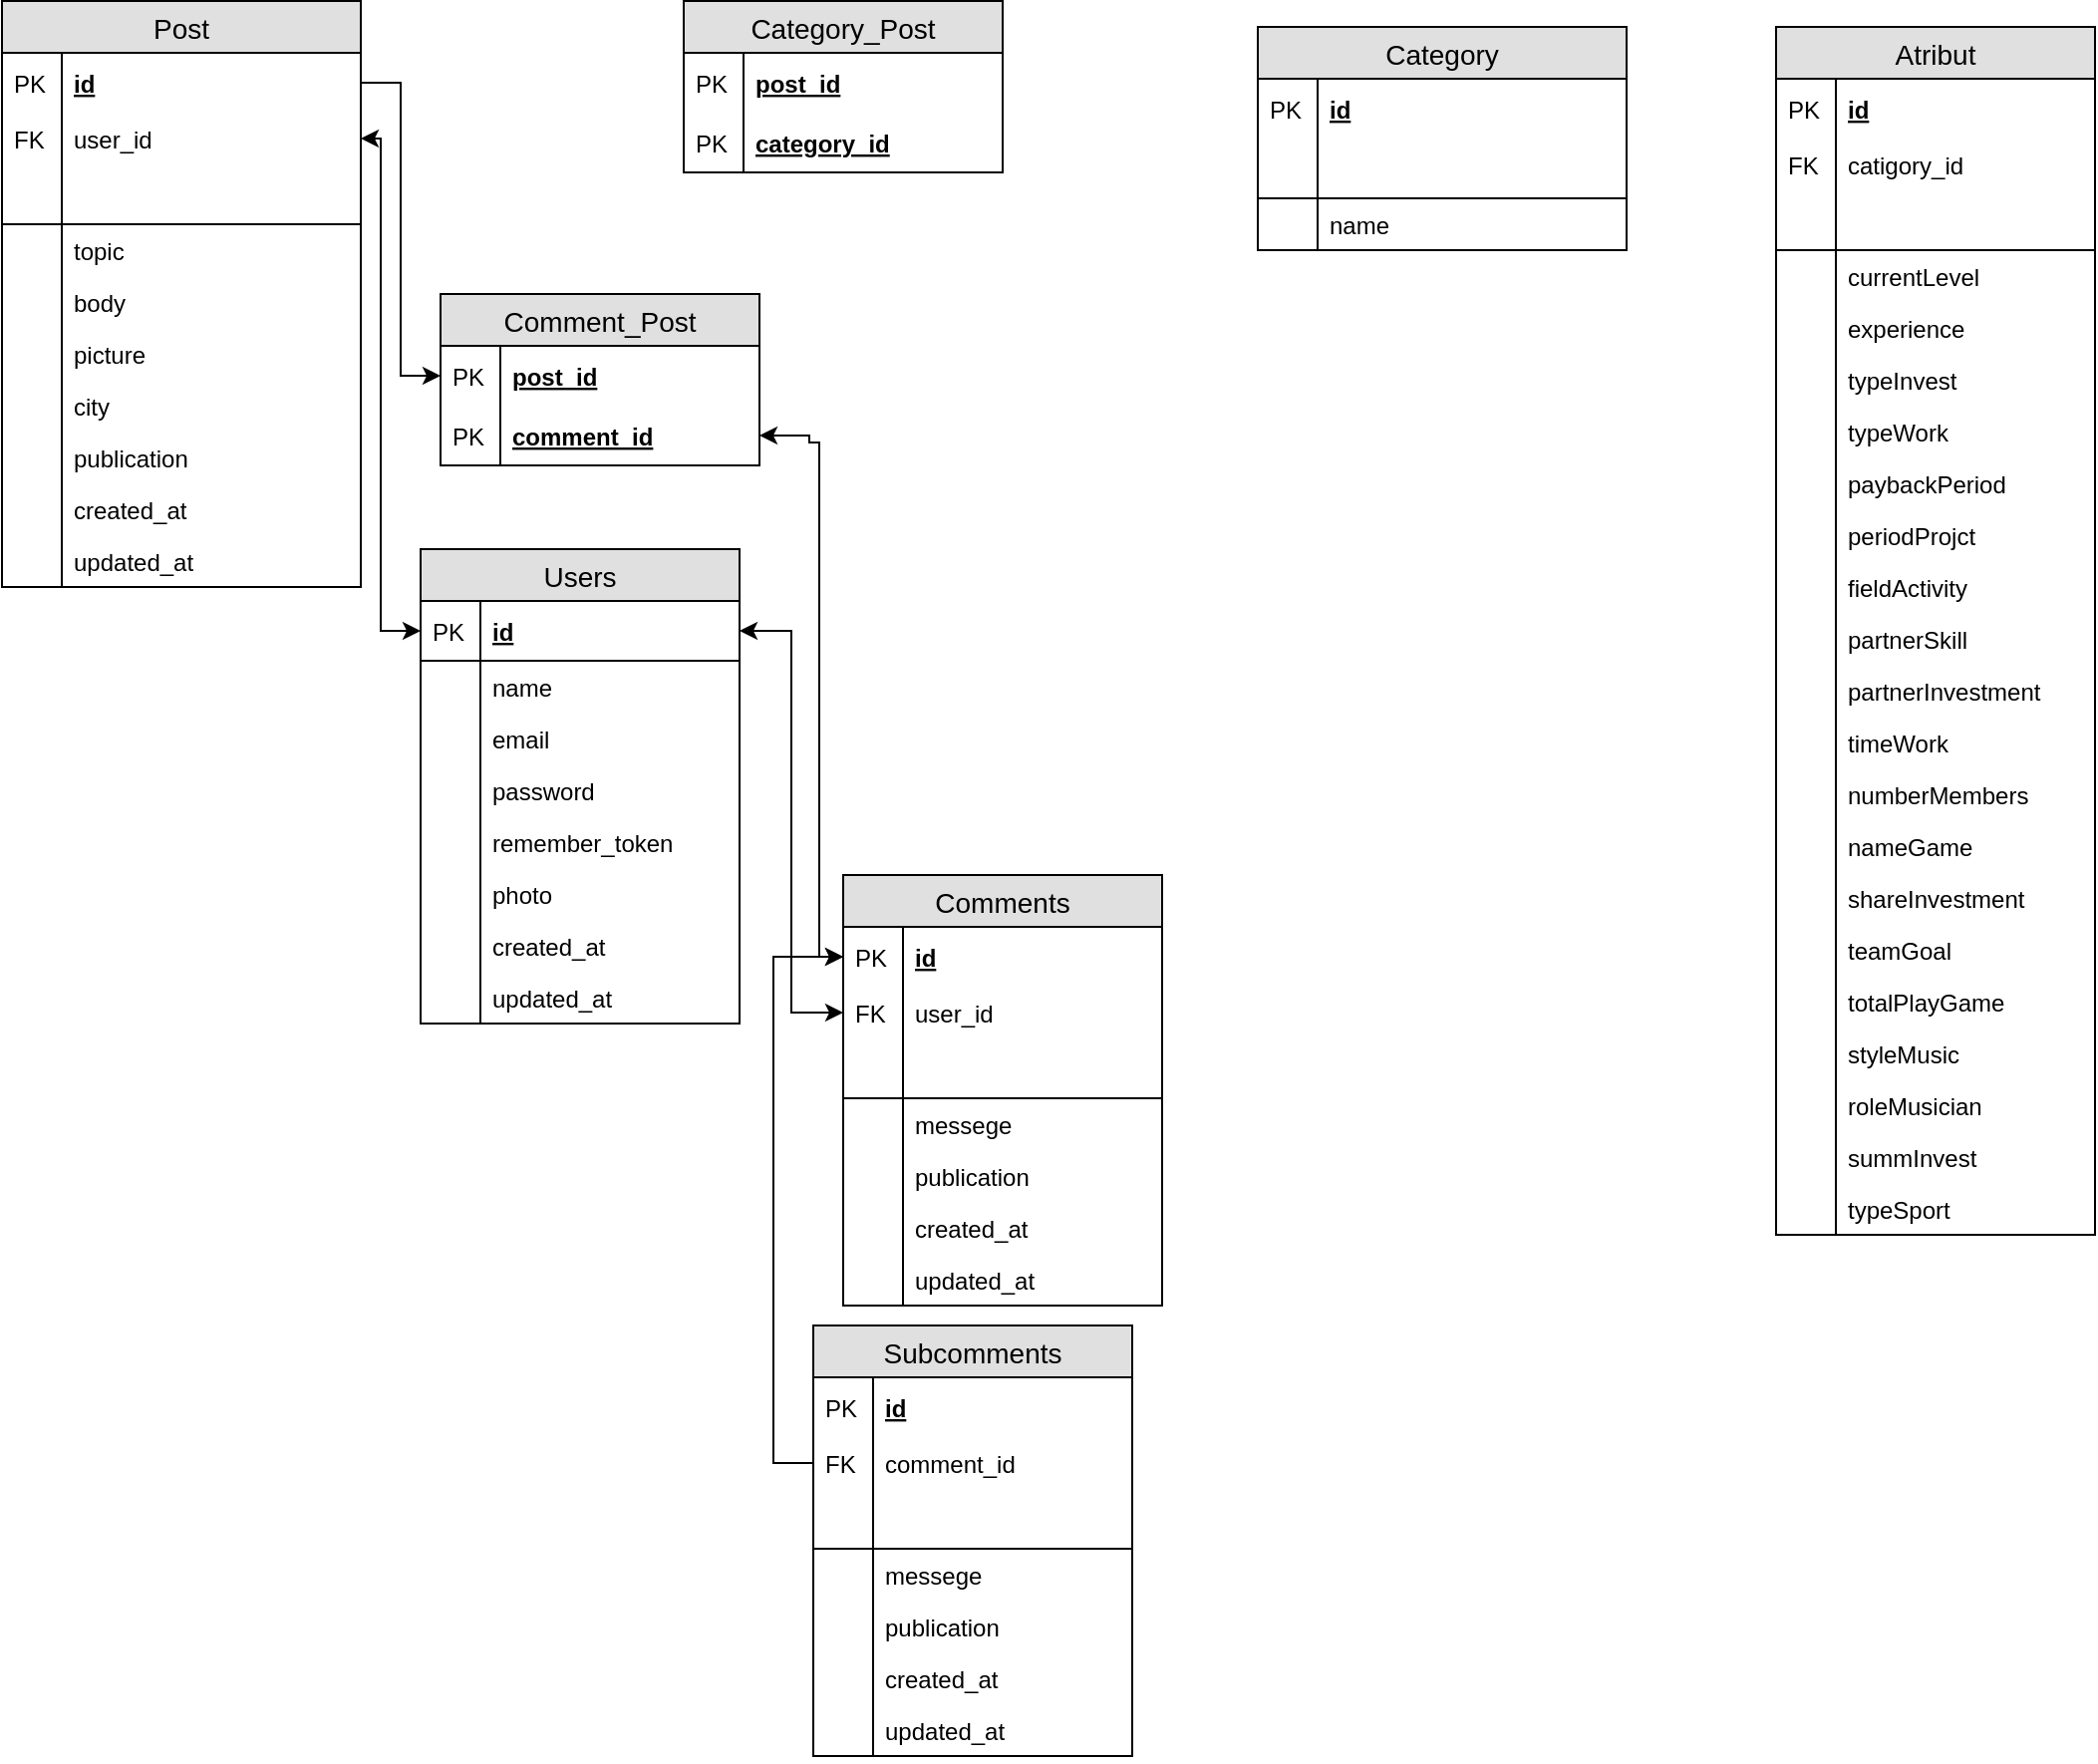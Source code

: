 <mxfile pages="1" version="11.2.8" type="device"><diagram id="Mjf-QHHSBzy2yQbY7D6N" name="Page-1"><mxGraphModel dx="768" dy="501" grid="1" gridSize="10" guides="1" tooltips="1" connect="1" arrows="1" fold="1" page="1" pageScale="1" pageWidth="827" pageHeight="1169" math="0" shadow="0"><root><mxCell id="0"/><mxCell id="1" parent="0"/><mxCell id="MEmoQbIu5Q7Cqf45wGcA-23" value="Users" style="swimlane;fontStyle=0;childLayout=stackLayout;horizontal=1;startSize=26;fillColor=#e0e0e0;horizontalStack=0;resizeParent=1;resizeParentMax=0;resizeLast=0;collapsible=1;marginBottom=0;swimlaneFillColor=#ffffff;align=center;fontSize=14;strokeColor=#000000;" parent="1" vertex="1"><mxGeometry x="270" y="306.5" width="160" height="238" as="geometry"><mxRectangle x="40" y="41" width="70" height="26" as="alternateBounds"/></mxGeometry></mxCell><mxCell id="MEmoQbIu5Q7Cqf45wGcA-24" value="id" style="shape=partialRectangle;top=0;left=0;right=0;bottom=1;align=left;verticalAlign=middle;fillColor=none;spacingLeft=34;spacingRight=4;overflow=hidden;rotatable=0;points=[[0,0.5],[1,0.5]];portConstraint=eastwest;dropTarget=0;fontStyle=5;fontSize=12;" parent="MEmoQbIu5Q7Cqf45wGcA-23" vertex="1"><mxGeometry y="26" width="160" height="30" as="geometry"/></mxCell><mxCell id="MEmoQbIu5Q7Cqf45wGcA-25" value="PK" style="shape=partialRectangle;top=0;left=0;bottom=0;fillColor=none;align=left;verticalAlign=middle;spacingLeft=4;spacingRight=4;overflow=hidden;rotatable=0;points=[];portConstraint=eastwest;part=1;fontSize=12;" parent="MEmoQbIu5Q7Cqf45wGcA-24" vertex="1" connectable="0"><mxGeometry width="30" height="30" as="geometry"/></mxCell><mxCell id="MEmoQbIu5Q7Cqf45wGcA-26" value="name" style="shape=partialRectangle;top=0;left=0;right=0;bottom=0;align=left;verticalAlign=top;fillColor=none;spacingLeft=34;spacingRight=4;overflow=hidden;rotatable=0;points=[[0,0.5],[1,0.5]];portConstraint=eastwest;dropTarget=0;fontSize=12;" parent="MEmoQbIu5Q7Cqf45wGcA-23" vertex="1"><mxGeometry y="56" width="160" height="26" as="geometry"/></mxCell><mxCell id="MEmoQbIu5Q7Cqf45wGcA-27" value="" style="shape=partialRectangle;top=0;left=0;bottom=0;fillColor=none;align=left;verticalAlign=top;spacingLeft=4;spacingRight=4;overflow=hidden;rotatable=0;points=[];portConstraint=eastwest;part=1;fontSize=12;" parent="MEmoQbIu5Q7Cqf45wGcA-26" vertex="1" connectable="0"><mxGeometry width="30" height="26" as="geometry"/></mxCell><mxCell id="MEmoQbIu5Q7Cqf45wGcA-28" value="email" style="shape=partialRectangle;top=0;left=0;right=0;bottom=0;align=left;verticalAlign=top;fillColor=none;spacingLeft=34;spacingRight=4;overflow=hidden;rotatable=0;points=[[0,0.5],[1,0.5]];portConstraint=eastwest;dropTarget=0;fontSize=12;" parent="MEmoQbIu5Q7Cqf45wGcA-23" vertex="1"><mxGeometry y="82" width="160" height="26" as="geometry"/></mxCell><mxCell id="MEmoQbIu5Q7Cqf45wGcA-29" value="" style="shape=partialRectangle;top=0;left=0;bottom=0;fillColor=none;align=left;verticalAlign=top;spacingLeft=4;spacingRight=4;overflow=hidden;rotatable=0;points=[];portConstraint=eastwest;part=1;fontSize=12;" parent="MEmoQbIu5Q7Cqf45wGcA-28" vertex="1" connectable="0"><mxGeometry width="30" height="26" as="geometry"/></mxCell><mxCell id="MEmoQbIu5Q7Cqf45wGcA-30" value="password" style="shape=partialRectangle;top=0;left=0;right=0;bottom=0;align=left;verticalAlign=top;fillColor=none;spacingLeft=34;spacingRight=4;overflow=hidden;rotatable=0;points=[[0,0.5],[1,0.5]];portConstraint=eastwest;dropTarget=0;fontSize=12;" parent="MEmoQbIu5Q7Cqf45wGcA-23" vertex="1"><mxGeometry y="108" width="160" height="26" as="geometry"/></mxCell><mxCell id="MEmoQbIu5Q7Cqf45wGcA-31" value="" style="shape=partialRectangle;top=0;left=0;bottom=0;fillColor=none;align=left;verticalAlign=top;spacingLeft=4;spacingRight=4;overflow=hidden;rotatable=0;points=[];portConstraint=eastwest;part=1;fontSize=12;" parent="MEmoQbIu5Q7Cqf45wGcA-30" vertex="1" connectable="0"><mxGeometry width="30" height="26" as="geometry"/></mxCell><mxCell id="MEmoQbIu5Q7Cqf45wGcA-34" value="remember_token" style="shape=partialRectangle;top=0;left=0;right=0;bottom=0;align=left;verticalAlign=top;fillColor=none;spacingLeft=34;spacingRight=4;overflow=hidden;rotatable=0;points=[[0,0.5],[1,0.5]];portConstraint=eastwest;dropTarget=0;fontSize=12;" parent="MEmoQbIu5Q7Cqf45wGcA-23" vertex="1"><mxGeometry y="134" width="160" height="26" as="geometry"/></mxCell><mxCell id="MEmoQbIu5Q7Cqf45wGcA-35" value="" style="shape=partialRectangle;top=0;left=0;bottom=0;fillColor=none;align=left;verticalAlign=top;spacingLeft=4;spacingRight=4;overflow=hidden;rotatable=0;points=[];portConstraint=eastwest;part=1;fontSize=12;" parent="MEmoQbIu5Q7Cqf45wGcA-34" vertex="1" connectable="0"><mxGeometry width="30" height="26" as="geometry"/></mxCell><mxCell id="wJTecskfQE2fZRdjggYK-58" value="photo" style="shape=partialRectangle;top=0;left=0;right=0;bottom=0;align=left;verticalAlign=top;fillColor=none;spacingLeft=34;spacingRight=4;overflow=hidden;rotatable=0;points=[[0,0.5],[1,0.5]];portConstraint=eastwest;dropTarget=0;fontSize=12;" parent="MEmoQbIu5Q7Cqf45wGcA-23" vertex="1"><mxGeometry y="160" width="160" height="26" as="geometry"/></mxCell><mxCell id="wJTecskfQE2fZRdjggYK-59" value="" style="shape=partialRectangle;top=0;left=0;bottom=0;fillColor=none;align=left;verticalAlign=top;spacingLeft=4;spacingRight=4;overflow=hidden;rotatable=0;points=[];portConstraint=eastwest;part=1;fontSize=12;" parent="wJTecskfQE2fZRdjggYK-58" vertex="1" connectable="0"><mxGeometry width="30" height="26" as="geometry"/></mxCell><mxCell id="MEmoQbIu5Q7Cqf45wGcA-36" value="created_at" style="shape=partialRectangle;top=0;left=0;right=0;bottom=0;align=left;verticalAlign=top;fillColor=none;spacingLeft=34;spacingRight=4;overflow=hidden;rotatable=0;points=[[0,0.5],[1,0.5]];portConstraint=eastwest;dropTarget=0;fontSize=12;" parent="MEmoQbIu5Q7Cqf45wGcA-23" vertex="1"><mxGeometry y="186" width="160" height="26" as="geometry"/></mxCell><mxCell id="MEmoQbIu5Q7Cqf45wGcA-37" value="" style="shape=partialRectangle;top=0;left=0;bottom=0;fillColor=none;align=left;verticalAlign=top;spacingLeft=4;spacingRight=4;overflow=hidden;rotatable=0;points=[];portConstraint=eastwest;part=1;fontSize=12;" parent="MEmoQbIu5Q7Cqf45wGcA-36" vertex="1" connectable="0"><mxGeometry width="30" height="26" as="geometry"/></mxCell><mxCell id="MEmoQbIu5Q7Cqf45wGcA-38" value="updated_at" style="shape=partialRectangle;top=0;left=0;right=0;bottom=0;align=left;verticalAlign=top;fillColor=none;spacingLeft=34;spacingRight=4;overflow=hidden;rotatable=0;points=[[0,0.5],[1,0.5]];portConstraint=eastwest;dropTarget=0;fontSize=12;" parent="MEmoQbIu5Q7Cqf45wGcA-23" vertex="1"><mxGeometry y="212" width="160" height="26" as="geometry"/></mxCell><mxCell id="MEmoQbIu5Q7Cqf45wGcA-39" value="" style="shape=partialRectangle;top=0;left=0;bottom=0;fillColor=none;align=left;verticalAlign=top;spacingLeft=4;spacingRight=4;overflow=hidden;rotatable=0;points=[];portConstraint=eastwest;part=1;fontSize=12;" parent="MEmoQbIu5Q7Cqf45wGcA-38" vertex="1" connectable="0"><mxGeometry width="30" height="26" as="geometry"/></mxCell><mxCell id="wJTecskfQE2fZRdjggYK-1" value="Post" style="swimlane;fontStyle=0;childLayout=stackLayout;horizontal=1;startSize=26;fillColor=#e0e0e0;horizontalStack=0;resizeParent=1;resizeParentMax=0;resizeLast=0;collapsible=1;marginBottom=0;swimlaneFillColor=#ffffff;align=center;fontSize=14;" parent="1" vertex="1"><mxGeometry x="60" y="31.5" width="180" height="294" as="geometry"><mxRectangle x="510" y="221" width="80" height="26" as="alternateBounds"/></mxGeometry></mxCell><mxCell id="wJTecskfQE2fZRdjggYK-2" value="id" style="shape=partialRectangle;top=0;left=0;right=0;bottom=1;align=left;verticalAlign=middle;fillColor=none;spacingLeft=34;spacingRight=4;overflow=hidden;rotatable=0;points=[[0,0.5],[1,0.5]];portConstraint=eastwest;dropTarget=0;fontStyle=5;fontSize=12;strokeColor=none;" parent="wJTecskfQE2fZRdjggYK-1" vertex="1"><mxGeometry y="26" width="180" height="30" as="geometry"/></mxCell><mxCell id="wJTecskfQE2fZRdjggYK-3" value="PK" style="shape=partialRectangle;top=0;left=0;bottom=0;fillColor=none;align=left;verticalAlign=middle;spacingLeft=4;spacingRight=4;overflow=hidden;rotatable=0;points=[];portConstraint=eastwest;part=1;fontSize=12;" parent="wJTecskfQE2fZRdjggYK-2" vertex="1" connectable="0"><mxGeometry width="30" height="30" as="geometry"/></mxCell><mxCell id="wJTecskfQE2fZRdjggYK-18" value="user_id" style="shape=partialRectangle;top=0;left=0;right=0;bottom=0;align=left;verticalAlign=top;fillColor=none;spacingLeft=34;spacingRight=4;overflow=hidden;rotatable=0;points=[[0,0.5],[1,0.5]];portConstraint=eastwest;dropTarget=0;fontSize=12;" parent="wJTecskfQE2fZRdjggYK-1" vertex="1"><mxGeometry y="56" width="180" height="26" as="geometry"/></mxCell><mxCell id="wJTecskfQE2fZRdjggYK-19" value="FK" style="shape=partialRectangle;top=0;left=0;bottom=0;fillColor=none;align=left;verticalAlign=top;spacingLeft=4;spacingRight=4;overflow=hidden;rotatable=0;points=[];portConstraint=eastwest;part=1;fontSize=12;" parent="wJTecskfQE2fZRdjggYK-18" vertex="1" connectable="0"><mxGeometry width="30" height="26" as="geometry"/></mxCell><mxCell id="LMn0GgQT3N-kJlGUwmG6-3" value="" style="shape=partialRectangle;top=0;left=0;right=0;bottom=1;align=left;verticalAlign=middle;fillColor=none;spacingLeft=34;spacingRight=4;overflow=hidden;rotatable=0;points=[[0,0.5],[1,0.5]];portConstraint=eastwest;dropTarget=0;fontStyle=5;fontSize=12;strokeColor=#000000;" parent="wJTecskfQE2fZRdjggYK-1" vertex="1"><mxGeometry y="82" width="180" height="30" as="geometry"/></mxCell><mxCell id="LMn0GgQT3N-kJlGUwmG6-4" value="" style="shape=partialRectangle;top=0;left=0;bottom=0;fillColor=none;align=left;verticalAlign=middle;spacingLeft=4;spacingRight=4;overflow=hidden;rotatable=0;points=[];portConstraint=eastwest;part=1;fontSize=12;" parent="LMn0GgQT3N-kJlGUwmG6-3" vertex="1" connectable="0"><mxGeometry width="30" height="30" as="geometry"/></mxCell><mxCell id="wJTecskfQE2fZRdjggYK-14" value="topic" style="shape=partialRectangle;top=0;left=0;right=0;bottom=0;align=left;verticalAlign=top;fillColor=none;spacingLeft=34;spacingRight=4;overflow=hidden;rotatable=0;points=[[0,0.5],[1,0.5]];portConstraint=eastwest;dropTarget=0;fontSize=12;" parent="wJTecskfQE2fZRdjggYK-1" vertex="1"><mxGeometry y="112" width="180" height="26" as="geometry"/></mxCell><mxCell id="wJTecskfQE2fZRdjggYK-15" value="" style="shape=partialRectangle;top=0;left=0;bottom=0;fillColor=none;align=left;verticalAlign=top;spacingLeft=4;spacingRight=4;overflow=hidden;rotatable=0;points=[];portConstraint=eastwest;part=1;fontSize=12;" parent="wJTecskfQE2fZRdjggYK-14" vertex="1" connectable="0"><mxGeometry width="30" height="26" as="geometry"/></mxCell><mxCell id="wJTecskfQE2fZRdjggYK-16" value="body" style="shape=partialRectangle;top=0;left=0;right=0;bottom=0;align=left;verticalAlign=top;fillColor=none;spacingLeft=34;spacingRight=4;overflow=hidden;rotatable=0;points=[[0,0.5],[1,0.5]];portConstraint=eastwest;dropTarget=0;fontSize=12;" parent="wJTecskfQE2fZRdjggYK-1" vertex="1"><mxGeometry y="138" width="180" height="26" as="geometry"/></mxCell><mxCell id="wJTecskfQE2fZRdjggYK-17" value="" style="shape=partialRectangle;top=0;left=0;bottom=0;fillColor=none;align=left;verticalAlign=top;spacingLeft=4;spacingRight=4;overflow=hidden;rotatable=0;points=[];portConstraint=eastwest;part=1;fontSize=12;" parent="wJTecskfQE2fZRdjggYK-16" vertex="1" connectable="0"><mxGeometry width="30" height="26" as="geometry"/></mxCell><mxCell id="FSl1Wvq5VO-YlQkLxpSd-90" value="picture" style="shape=partialRectangle;top=0;left=0;right=0;bottom=0;align=left;verticalAlign=top;fillColor=none;spacingLeft=34;spacingRight=4;overflow=hidden;rotatable=0;points=[[0,0.5],[1,0.5]];portConstraint=eastwest;dropTarget=0;fontSize=12;" parent="wJTecskfQE2fZRdjggYK-1" vertex="1"><mxGeometry y="164" width="180" height="26" as="geometry"/></mxCell><mxCell id="FSl1Wvq5VO-YlQkLxpSd-91" value="" style="shape=partialRectangle;top=0;left=0;bottom=0;fillColor=none;align=left;verticalAlign=top;spacingLeft=4;spacingRight=4;overflow=hidden;rotatable=0;points=[];portConstraint=eastwest;part=1;fontSize=12;" parent="FSl1Wvq5VO-YlQkLxpSd-90" vertex="1" connectable="0"><mxGeometry width="30" height="26" as="geometry"/></mxCell><mxCell id="wJTecskfQE2fZRdjggYK-62" value="city" style="shape=partialRectangle;top=0;left=0;right=0;bottom=0;align=left;verticalAlign=top;fillColor=none;spacingLeft=34;spacingRight=4;overflow=hidden;rotatable=0;points=[[0,0.5],[1,0.5]];portConstraint=eastwest;dropTarget=0;fontSize=12;" parent="wJTecskfQE2fZRdjggYK-1" vertex="1"><mxGeometry y="190" width="180" height="26" as="geometry"/></mxCell><mxCell id="wJTecskfQE2fZRdjggYK-63" value="" style="shape=partialRectangle;top=0;left=0;bottom=0;fillColor=none;align=left;verticalAlign=top;spacingLeft=4;spacingRight=4;overflow=hidden;rotatable=0;points=[];portConstraint=eastwest;part=1;fontSize=12;" parent="wJTecskfQE2fZRdjggYK-62" vertex="1" connectable="0"><mxGeometry width="30" height="26" as="geometry"/></mxCell><mxCell id="wJTecskfQE2fZRdjggYK-20" value="publication" style="shape=partialRectangle;top=0;left=0;right=0;bottom=0;align=left;verticalAlign=top;fillColor=none;spacingLeft=34;spacingRight=4;overflow=hidden;rotatable=0;points=[[0,0.5],[1,0.5]];portConstraint=eastwest;dropTarget=0;fontSize=12;" parent="wJTecskfQE2fZRdjggYK-1" vertex="1"><mxGeometry y="216" width="180" height="26" as="geometry"/></mxCell><mxCell id="wJTecskfQE2fZRdjggYK-21" value="" style="shape=partialRectangle;top=0;left=0;bottom=0;fillColor=none;align=left;verticalAlign=top;spacingLeft=4;spacingRight=4;overflow=hidden;rotatable=0;points=[];portConstraint=eastwest;part=1;fontSize=12;" parent="wJTecskfQE2fZRdjggYK-20" vertex="1" connectable="0"><mxGeometry width="30" height="26" as="geometry"/></mxCell><mxCell id="wJTecskfQE2fZRdjggYK-30" value="created_at" style="shape=partialRectangle;top=0;left=0;right=0;bottom=0;align=left;verticalAlign=top;fillColor=none;spacingLeft=34;spacingRight=4;overflow=hidden;rotatable=0;points=[[0,0.5],[1,0.5]];portConstraint=eastwest;dropTarget=0;fontSize=12;" parent="wJTecskfQE2fZRdjggYK-1" vertex="1"><mxGeometry y="242" width="180" height="26" as="geometry"/></mxCell><mxCell id="wJTecskfQE2fZRdjggYK-31" value="" style="shape=partialRectangle;top=0;left=0;bottom=0;fillColor=none;align=left;verticalAlign=top;spacingLeft=4;spacingRight=4;overflow=hidden;rotatable=0;points=[];portConstraint=eastwest;part=1;fontSize=12;" parent="wJTecskfQE2fZRdjggYK-30" vertex="1" connectable="0"><mxGeometry width="30" height="26" as="geometry"/></mxCell><mxCell id="wJTecskfQE2fZRdjggYK-32" value="updated_at" style="shape=partialRectangle;top=0;left=0;right=0;bottom=0;align=left;verticalAlign=top;fillColor=none;spacingLeft=34;spacingRight=4;overflow=hidden;rotatable=0;points=[[0,0.5],[1,0.5]];portConstraint=eastwest;dropTarget=0;fontSize=12;" parent="wJTecskfQE2fZRdjggYK-1" vertex="1"><mxGeometry y="268" width="180" height="26" as="geometry"/></mxCell><mxCell id="wJTecskfQE2fZRdjggYK-33" value="" style="shape=partialRectangle;top=0;left=0;bottom=0;fillColor=none;align=left;verticalAlign=top;spacingLeft=4;spacingRight=4;overflow=hidden;rotatable=0;points=[];portConstraint=eastwest;part=1;fontSize=12;" parent="wJTecskfQE2fZRdjggYK-32" vertex="1" connectable="0"><mxGeometry width="30" height="26" as="geometry"/></mxCell><mxCell id="wJTecskfQE2fZRdjggYK-34" value="Comments" style="swimlane;fontStyle=0;childLayout=stackLayout;horizontal=1;startSize=26;fillColor=#e0e0e0;horizontalStack=0;resizeParent=1;resizeParentMax=0;resizeLast=0;collapsible=1;marginBottom=0;swimlaneFillColor=#ffffff;align=center;fontSize=14;" parent="1" vertex="1"><mxGeometry x="482" y="470" width="160" height="216" as="geometry"/></mxCell><mxCell id="wJTecskfQE2fZRdjggYK-35" value="id" style="shape=partialRectangle;top=0;left=0;right=0;bottom=1;align=left;verticalAlign=middle;fillColor=none;spacingLeft=34;spacingRight=4;overflow=hidden;rotatable=0;points=[[0,0.5],[1,0.5]];portConstraint=eastwest;dropTarget=0;fontStyle=5;fontSize=12;strokeColor=none;" parent="wJTecskfQE2fZRdjggYK-34" vertex="1"><mxGeometry y="26" width="160" height="30" as="geometry"/></mxCell><mxCell id="wJTecskfQE2fZRdjggYK-36" value="PK" style="shape=partialRectangle;top=0;left=0;bottom=0;fillColor=none;align=left;verticalAlign=middle;spacingLeft=4;spacingRight=4;overflow=hidden;rotatable=0;points=[];portConstraint=eastwest;part=1;fontSize=12;" parent="wJTecskfQE2fZRdjggYK-35" vertex="1" connectable="0"><mxGeometry width="30" height="30" as="geometry"/></mxCell><mxCell id="Vqks1hH4E-778iBtCs7Z-1" value="user_id" style="shape=partialRectangle;top=0;left=0;right=0;bottom=0;align=left;verticalAlign=top;fillColor=none;spacingLeft=34;spacingRight=4;overflow=hidden;rotatable=0;points=[[0,0.5],[1,0.5]];portConstraint=eastwest;dropTarget=0;fontSize=12;" parent="wJTecskfQE2fZRdjggYK-34" vertex="1"><mxGeometry y="56" width="160" height="26" as="geometry"/></mxCell><mxCell id="Vqks1hH4E-778iBtCs7Z-2" value="FK" style="shape=partialRectangle;top=0;left=0;bottom=0;fillColor=none;align=left;verticalAlign=top;spacingLeft=4;spacingRight=4;overflow=hidden;rotatable=0;points=[];portConstraint=eastwest;part=1;fontSize=12;" parent="Vqks1hH4E-778iBtCs7Z-1" vertex="1" connectable="0"><mxGeometry width="30" height="26" as="geometry"/></mxCell><mxCell id="Vqks1hH4E-778iBtCs7Z-3" value="" style="shape=partialRectangle;top=0;left=0;right=0;bottom=1;align=left;verticalAlign=middle;fillColor=none;spacingLeft=34;spacingRight=4;overflow=hidden;rotatable=0;points=[[0,0.5],[1,0.5]];portConstraint=eastwest;dropTarget=0;fontStyle=5;fontSize=12;" parent="wJTecskfQE2fZRdjggYK-34" vertex="1"><mxGeometry y="82" width="160" height="30" as="geometry"/></mxCell><mxCell id="Vqks1hH4E-778iBtCs7Z-4" value="" style="shape=partialRectangle;top=0;left=0;bottom=0;fillColor=none;align=left;verticalAlign=middle;spacingLeft=4;spacingRight=4;overflow=hidden;rotatable=0;points=[];portConstraint=eastwest;part=1;fontSize=12;" parent="Vqks1hH4E-778iBtCs7Z-3" vertex="1" connectable="0"><mxGeometry width="30" height="30" as="geometry"/></mxCell><mxCell id="wJTecskfQE2fZRdjggYK-45" value="messege" style="shape=partialRectangle;top=0;left=0;right=0;bottom=0;align=left;verticalAlign=top;fillColor=none;spacingLeft=34;spacingRight=4;overflow=hidden;rotatable=0;points=[[0,0.5],[1,0.5]];portConstraint=eastwest;dropTarget=0;fontSize=12;" parent="wJTecskfQE2fZRdjggYK-34" vertex="1"><mxGeometry y="112" width="160" height="26" as="geometry"/></mxCell><mxCell id="wJTecskfQE2fZRdjggYK-46" value="" style="shape=partialRectangle;top=0;left=0;bottom=0;fillColor=none;align=left;verticalAlign=top;spacingLeft=4;spacingRight=4;overflow=hidden;rotatable=0;points=[];portConstraint=eastwest;part=1;fontSize=12;" parent="wJTecskfQE2fZRdjggYK-45" vertex="1" connectable="0"><mxGeometry width="30" height="26" as="geometry"/></mxCell><mxCell id="FSl1Wvq5VO-YlQkLxpSd-59" value="publication" style="shape=partialRectangle;top=0;left=0;right=0;bottom=0;align=left;verticalAlign=top;fillColor=none;spacingLeft=34;spacingRight=4;overflow=hidden;rotatable=0;points=[[0,0.5],[1,0.5]];portConstraint=eastwest;dropTarget=0;fontSize=12;" parent="wJTecskfQE2fZRdjggYK-34" vertex="1"><mxGeometry y="138" width="160" height="26" as="geometry"/></mxCell><mxCell id="FSl1Wvq5VO-YlQkLxpSd-60" value="" style="shape=partialRectangle;top=0;left=0;bottom=0;fillColor=none;align=left;verticalAlign=top;spacingLeft=4;spacingRight=4;overflow=hidden;rotatable=0;points=[];portConstraint=eastwest;part=1;fontSize=12;" parent="FSl1Wvq5VO-YlQkLxpSd-59" vertex="1" connectable="0"><mxGeometry width="30" height="26" as="geometry"/></mxCell><mxCell id="wJTecskfQE2fZRdjggYK-54" value="created_at" style="shape=partialRectangle;top=0;left=0;right=0;bottom=0;align=left;verticalAlign=top;fillColor=none;spacingLeft=34;spacingRight=4;overflow=hidden;rotatable=0;points=[[0,0.5],[1,0.5]];portConstraint=eastwest;dropTarget=0;fontSize=12;" parent="wJTecskfQE2fZRdjggYK-34" vertex="1"><mxGeometry y="164" width="160" height="26" as="geometry"/></mxCell><mxCell id="wJTecskfQE2fZRdjggYK-55" value="" style="shape=partialRectangle;top=0;left=0;bottom=0;fillColor=none;align=left;verticalAlign=top;spacingLeft=4;spacingRight=4;overflow=hidden;rotatable=0;points=[];portConstraint=eastwest;part=1;fontSize=12;" parent="wJTecskfQE2fZRdjggYK-54" vertex="1" connectable="0"><mxGeometry width="30" height="26" as="geometry"/></mxCell><mxCell id="wJTecskfQE2fZRdjggYK-56" value="updated_at" style="shape=partialRectangle;top=0;left=0;right=0;bottom=0;align=left;verticalAlign=top;fillColor=none;spacingLeft=34;spacingRight=4;overflow=hidden;rotatable=0;points=[[0,0.5],[1,0.5]];portConstraint=eastwest;dropTarget=0;fontSize=12;" parent="wJTecskfQE2fZRdjggYK-34" vertex="1"><mxGeometry y="190" width="160" height="26" as="geometry"/></mxCell><mxCell id="wJTecskfQE2fZRdjggYK-57" value="" style="shape=partialRectangle;top=0;left=0;bottom=0;fillColor=none;align=left;verticalAlign=top;spacingLeft=4;spacingRight=4;overflow=hidden;rotatable=0;points=[];portConstraint=eastwest;part=1;fontSize=12;" parent="wJTecskfQE2fZRdjggYK-56" vertex="1" connectable="0"><mxGeometry width="30" height="26" as="geometry"/></mxCell><mxCell id="wJTecskfQE2fZRdjggYK-69" value="Category" style="swimlane;fontStyle=0;childLayout=stackLayout;horizontal=1;startSize=26;fillColor=#e0e0e0;horizontalStack=0;resizeParent=1;resizeParentMax=0;resizeLast=0;collapsible=1;marginBottom=0;swimlaneFillColor=#ffffff;align=center;fontSize=14;" parent="1" vertex="1"><mxGeometry x="690" y="44.5" width="185" height="112" as="geometry"><mxRectangle x="640" y="64" width="90" height="26" as="alternateBounds"/></mxGeometry></mxCell><mxCell id="wJTecskfQE2fZRdjggYK-70" value="id" style="shape=partialRectangle;top=0;left=0;right=0;bottom=1;align=left;verticalAlign=middle;fillColor=none;spacingLeft=34;spacingRight=4;overflow=hidden;rotatable=0;points=[[0,0.5],[1,0.5]];portConstraint=eastwest;dropTarget=0;fontStyle=5;fontSize=12;strokeColor=none;" parent="wJTecskfQE2fZRdjggYK-69" vertex="1"><mxGeometry y="26" width="185" height="30" as="geometry"/></mxCell><mxCell id="wJTecskfQE2fZRdjggYK-71" value="PK" style="shape=partialRectangle;top=0;left=0;bottom=0;fillColor=none;align=left;verticalAlign=middle;spacingLeft=4;spacingRight=4;overflow=hidden;rotatable=0;points=[];portConstraint=eastwest;part=1;fontSize=12;" parent="wJTecskfQE2fZRdjggYK-70" vertex="1" connectable="0"><mxGeometry width="30" height="30" as="geometry"/></mxCell><mxCell id="Vqks1hH4E-778iBtCs7Z-10" value="" style="shape=partialRectangle;top=0;left=0;right=0;bottom=1;align=left;verticalAlign=middle;fillColor=none;spacingLeft=34;spacingRight=4;overflow=hidden;rotatable=0;points=[[0,0.5],[1,0.5]];portConstraint=eastwest;dropTarget=0;fontStyle=5;fontSize=12;" parent="wJTecskfQE2fZRdjggYK-69" vertex="1"><mxGeometry y="56" width="185" height="30" as="geometry"/></mxCell><mxCell id="Vqks1hH4E-778iBtCs7Z-11" value="" style="shape=partialRectangle;top=0;left=0;bottom=0;fillColor=none;align=left;verticalAlign=middle;spacingLeft=4;spacingRight=4;overflow=hidden;rotatable=0;points=[];portConstraint=eastwest;part=1;fontSize=12;" parent="Vqks1hH4E-778iBtCs7Z-10" vertex="1" connectable="0"><mxGeometry width="30" height="30" as="geometry"/></mxCell><mxCell id="Vqks1hH4E-778iBtCs7Z-8" value="name" style="shape=partialRectangle;top=0;left=0;right=0;bottom=0;align=left;verticalAlign=top;fillColor=none;spacingLeft=34;spacingRight=4;overflow=hidden;rotatable=0;points=[[0,0.5],[1,0.5]];portConstraint=eastwest;dropTarget=0;fontSize=12;strokeColor=#000000;perimeterSpacing=0;strokeWidth=1;" parent="wJTecskfQE2fZRdjggYK-69" vertex="1"><mxGeometry y="86" width="185" height="26" as="geometry"/></mxCell><mxCell id="Vqks1hH4E-778iBtCs7Z-9" value="" style="shape=partialRectangle;top=0;left=0;bottom=0;fillColor=none;align=left;verticalAlign=top;spacingLeft=4;spacingRight=4;overflow=hidden;rotatable=0;points=[];portConstraint=eastwest;part=1;fontSize=12;" parent="Vqks1hH4E-778iBtCs7Z-8" vertex="1" connectable="0"><mxGeometry width="30" height="26" as="geometry"/></mxCell><mxCell id="wJTecskfQE2fZRdjggYK-81" value="Category_Post" style="swimlane;fontStyle=0;childLayout=stackLayout;horizontal=1;startSize=26;fillColor=#e0e0e0;horizontalStack=0;resizeParent=1;resizeParentMax=0;resizeLast=0;collapsible=1;marginBottom=0;swimlaneFillColor=#ffffff;align=center;fontSize=14;" parent="1" vertex="1"><mxGeometry x="402" y="31.5" width="160" height="86" as="geometry"><mxRectangle x="480" y="84" width="140" height="26" as="alternateBounds"/></mxGeometry></mxCell><mxCell id="wJTecskfQE2fZRdjggYK-82" value="post_id" style="shape=partialRectangle;top=0;left=0;right=0;bottom=1;align=left;verticalAlign=middle;fillColor=none;spacingLeft=34;spacingRight=4;overflow=hidden;rotatable=0;points=[[0,0.5],[1,0.5]];portConstraint=eastwest;dropTarget=0;fontStyle=5;fontSize=12;strokeColor=none;" parent="wJTecskfQE2fZRdjggYK-81" vertex="1"><mxGeometry y="26" width="160" height="30" as="geometry"/></mxCell><mxCell id="wJTecskfQE2fZRdjggYK-83" value="PK" style="shape=partialRectangle;top=0;left=0;bottom=0;fillColor=none;align=left;verticalAlign=middle;spacingLeft=4;spacingRight=4;overflow=hidden;rotatable=0;points=[];portConstraint=eastwest;part=1;fontSize=12;" parent="wJTecskfQE2fZRdjggYK-82" vertex="1" connectable="0"><mxGeometry width="30" height="30" as="geometry"/></mxCell><mxCell id="FSl1Wvq5VO-YlQkLxpSd-1" value="category_id" style="shape=partialRectangle;top=0;left=0;right=0;bottom=1;align=left;verticalAlign=middle;fillColor=none;spacingLeft=34;spacingRight=4;overflow=hidden;rotatable=0;points=[[0,0.5],[1,0.5]];portConstraint=eastwest;dropTarget=0;fontStyle=5;fontSize=12;" parent="wJTecskfQE2fZRdjggYK-81" vertex="1"><mxGeometry y="56" width="160" height="30" as="geometry"/></mxCell><mxCell id="FSl1Wvq5VO-YlQkLxpSd-2" value="PK" style="shape=partialRectangle;top=0;left=0;bottom=0;fillColor=none;align=left;verticalAlign=middle;spacingLeft=4;spacingRight=4;overflow=hidden;rotatable=0;points=[];portConstraint=eastwest;part=1;fontSize=12;" parent="FSl1Wvq5VO-YlQkLxpSd-1" vertex="1" connectable="0"><mxGeometry width="30" height="30" as="geometry"/></mxCell><mxCell id="FSl1Wvq5VO-YlQkLxpSd-16" value="Comment_Post" style="swimlane;fontStyle=0;childLayout=stackLayout;horizontal=1;startSize=26;fillColor=#e0e0e0;horizontalStack=0;resizeParent=1;resizeParentMax=0;resizeLast=0;collapsible=1;marginBottom=0;swimlaneFillColor=#ffffff;align=center;fontSize=14;" parent="1" vertex="1"><mxGeometry x="280" y="178.5" width="160" height="86" as="geometry"><mxRectangle x="480" y="188" width="140" height="26" as="alternateBounds"/></mxGeometry></mxCell><mxCell id="FSl1Wvq5VO-YlQkLxpSd-17" value="post_id" style="shape=partialRectangle;top=0;left=0;right=0;bottom=1;align=left;verticalAlign=middle;fillColor=none;spacingLeft=34;spacingRight=4;overflow=hidden;rotatable=0;points=[[0,0.5],[1,0.5]];portConstraint=eastwest;dropTarget=0;fontStyle=5;fontSize=12;strokeColor=none;" parent="FSl1Wvq5VO-YlQkLxpSd-16" vertex="1"><mxGeometry y="26" width="160" height="30" as="geometry"/></mxCell><mxCell id="FSl1Wvq5VO-YlQkLxpSd-18" value="PK" style="shape=partialRectangle;top=0;left=0;bottom=0;fillColor=none;align=left;verticalAlign=middle;spacingLeft=4;spacingRight=4;overflow=hidden;rotatable=0;points=[];portConstraint=eastwest;part=1;fontSize=12;" parent="FSl1Wvq5VO-YlQkLxpSd-17" vertex="1" connectable="0"><mxGeometry width="30" height="30" as="geometry"/></mxCell><mxCell id="FSl1Wvq5VO-YlQkLxpSd-27" value="comment_id" style="shape=partialRectangle;top=0;left=0;right=0;bottom=1;align=left;verticalAlign=middle;fillColor=none;spacingLeft=34;spacingRight=4;overflow=hidden;rotatable=0;points=[[0,0.5],[1,0.5]];portConstraint=eastwest;dropTarget=0;fontStyle=5;fontSize=12;" parent="FSl1Wvq5VO-YlQkLxpSd-16" vertex="1"><mxGeometry y="56" width="160" height="30" as="geometry"/></mxCell><mxCell id="FSl1Wvq5VO-YlQkLxpSd-28" value="PK" style="shape=partialRectangle;top=0;left=0;bottom=0;fillColor=none;align=left;verticalAlign=middle;spacingLeft=4;spacingRight=4;overflow=hidden;rotatable=0;points=[];portConstraint=eastwest;part=1;fontSize=12;" parent="FSl1Wvq5VO-YlQkLxpSd-27" vertex="1" connectable="0"><mxGeometry width="30" height="30" as="geometry"/></mxCell><mxCell id="FSl1Wvq5VO-YlQkLxpSd-29" style="edgeStyle=orthogonalEdgeStyle;rounded=0;orthogonalLoop=1;jettySize=auto;html=1;exitX=1;exitY=0.5;exitDx=0;exitDy=0;entryX=0;entryY=0.5;entryDx=0;entryDy=0;" parent="1" source="wJTecskfQE2fZRdjggYK-2" target="FSl1Wvq5VO-YlQkLxpSd-17" edge="1"><mxGeometry relative="1" as="geometry"/></mxCell><mxCell id="FSl1Wvq5VO-YlQkLxpSd-94" value="Subcomments" style="swimlane;fontStyle=0;childLayout=stackLayout;horizontal=1;startSize=26;fillColor=#e0e0e0;horizontalStack=0;resizeParent=1;resizeParentMax=0;resizeLast=0;collapsible=1;marginBottom=0;swimlaneFillColor=#ffffff;align=center;fontSize=14;" parent="1" vertex="1"><mxGeometry x="467" y="696" width="160" height="216" as="geometry"/></mxCell><mxCell id="FSl1Wvq5VO-YlQkLxpSd-95" value="id" style="shape=partialRectangle;top=0;left=0;right=0;bottom=1;align=left;verticalAlign=middle;fillColor=none;spacingLeft=34;spacingRight=4;overflow=hidden;rotatable=0;points=[[0,0.5],[1,0.5]];portConstraint=eastwest;dropTarget=0;fontStyle=5;fontSize=12;strokeColor=none;" parent="FSl1Wvq5VO-YlQkLxpSd-94" vertex="1"><mxGeometry y="26" width="160" height="30" as="geometry"/></mxCell><mxCell id="FSl1Wvq5VO-YlQkLxpSd-96" value="PK" style="shape=partialRectangle;top=0;left=0;bottom=0;fillColor=none;align=left;verticalAlign=middle;spacingLeft=4;spacingRight=4;overflow=hidden;rotatable=0;points=[];portConstraint=eastwest;part=1;fontSize=12;" parent="FSl1Wvq5VO-YlQkLxpSd-95" vertex="1" connectable="0"><mxGeometry width="30" height="30" as="geometry"/></mxCell><mxCell id="wJTecskfQE2fZRdjggYK-37" value="comment_id" style="shape=partialRectangle;top=0;left=0;right=0;bottom=0;align=left;verticalAlign=top;fillColor=none;spacingLeft=34;spacingRight=4;overflow=hidden;rotatable=0;points=[[0,0.5],[1,0.5]];portConstraint=eastwest;dropTarget=0;fontSize=12;" parent="FSl1Wvq5VO-YlQkLxpSd-94" vertex="1"><mxGeometry y="56" width="160" height="26" as="geometry"/></mxCell><mxCell id="wJTecskfQE2fZRdjggYK-38" value="FK" style="shape=partialRectangle;top=0;left=0;bottom=0;fillColor=none;align=left;verticalAlign=top;spacingLeft=4;spacingRight=4;overflow=hidden;rotatable=0;points=[];portConstraint=eastwest;part=1;fontSize=12;" parent="wJTecskfQE2fZRdjggYK-37" vertex="1" connectable="0"><mxGeometry width="30" height="26" as="geometry"/></mxCell><mxCell id="Vqks1hH4E-778iBtCs7Z-5" value="" style="shape=partialRectangle;top=0;left=0;right=0;bottom=1;align=left;verticalAlign=middle;fillColor=none;spacingLeft=34;spacingRight=4;overflow=hidden;rotatable=0;points=[[0,0.5],[1,0.5]];portConstraint=eastwest;dropTarget=0;fontStyle=5;fontSize=12;" parent="FSl1Wvq5VO-YlQkLxpSd-94" vertex="1"><mxGeometry y="82" width="160" height="30" as="geometry"/></mxCell><mxCell id="Vqks1hH4E-778iBtCs7Z-6" value="" style="shape=partialRectangle;top=0;left=0;bottom=0;fillColor=none;align=left;verticalAlign=middle;spacingLeft=4;spacingRight=4;overflow=hidden;rotatable=0;points=[];portConstraint=eastwest;part=1;fontSize=12;" parent="Vqks1hH4E-778iBtCs7Z-5" vertex="1" connectable="0"><mxGeometry width="30" height="30" as="geometry"/></mxCell><mxCell id="Vqks1hH4E-778iBtCs7Z-12" value="messege" style="shape=partialRectangle;top=0;left=0;right=0;bottom=0;align=left;verticalAlign=top;fillColor=none;spacingLeft=34;spacingRight=4;overflow=hidden;rotatable=0;points=[[0,0.5],[1,0.5]];portConstraint=eastwest;dropTarget=0;fontSize=12;" parent="FSl1Wvq5VO-YlQkLxpSd-94" vertex="1"><mxGeometry y="112" width="160" height="26" as="geometry"/></mxCell><mxCell id="Vqks1hH4E-778iBtCs7Z-13" value="" style="shape=partialRectangle;top=0;left=0;bottom=0;fillColor=none;align=left;verticalAlign=top;spacingLeft=4;spacingRight=4;overflow=hidden;rotatable=0;points=[];portConstraint=eastwest;part=1;fontSize=12;" parent="Vqks1hH4E-778iBtCs7Z-12" vertex="1" connectable="0"><mxGeometry width="30" height="26" as="geometry"/></mxCell><mxCell id="Vqks1hH4E-778iBtCs7Z-14" value="publication" style="shape=partialRectangle;top=0;left=0;right=0;bottom=0;align=left;verticalAlign=top;fillColor=none;spacingLeft=34;spacingRight=4;overflow=hidden;rotatable=0;points=[[0,0.5],[1,0.5]];portConstraint=eastwest;dropTarget=0;fontSize=12;" parent="FSl1Wvq5VO-YlQkLxpSd-94" vertex="1"><mxGeometry y="138" width="160" height="26" as="geometry"/></mxCell><mxCell id="Vqks1hH4E-778iBtCs7Z-15" value="" style="shape=partialRectangle;top=0;left=0;bottom=0;fillColor=none;align=left;verticalAlign=top;spacingLeft=4;spacingRight=4;overflow=hidden;rotatable=0;points=[];portConstraint=eastwest;part=1;fontSize=12;" parent="Vqks1hH4E-778iBtCs7Z-14" vertex="1" connectable="0"><mxGeometry width="30" height="26" as="geometry"/></mxCell><mxCell id="Vqks1hH4E-778iBtCs7Z-16" value="created_at" style="shape=partialRectangle;top=0;left=0;right=0;bottom=0;align=left;verticalAlign=top;fillColor=none;spacingLeft=34;spacingRight=4;overflow=hidden;rotatable=0;points=[[0,0.5],[1,0.5]];portConstraint=eastwest;dropTarget=0;fontSize=12;" parent="FSl1Wvq5VO-YlQkLxpSd-94" vertex="1"><mxGeometry y="164" width="160" height="26" as="geometry"/></mxCell><mxCell id="Vqks1hH4E-778iBtCs7Z-17" value="" style="shape=partialRectangle;top=0;left=0;bottom=0;fillColor=none;align=left;verticalAlign=top;spacingLeft=4;spacingRight=4;overflow=hidden;rotatable=0;points=[];portConstraint=eastwest;part=1;fontSize=12;" parent="Vqks1hH4E-778iBtCs7Z-16" vertex="1" connectable="0"><mxGeometry width="30" height="26" as="geometry"/></mxCell><mxCell id="Vqks1hH4E-778iBtCs7Z-18" value="updated_at" style="shape=partialRectangle;top=0;left=0;right=0;bottom=0;align=left;verticalAlign=top;fillColor=none;spacingLeft=34;spacingRight=4;overflow=hidden;rotatable=0;points=[[0,0.5],[1,0.5]];portConstraint=eastwest;dropTarget=0;fontSize=12;" parent="FSl1Wvq5VO-YlQkLxpSd-94" vertex="1"><mxGeometry y="190" width="160" height="26" as="geometry"/></mxCell><mxCell id="Vqks1hH4E-778iBtCs7Z-19" value="" style="shape=partialRectangle;top=0;left=0;bottom=0;fillColor=none;align=left;verticalAlign=top;spacingLeft=4;spacingRight=4;overflow=hidden;rotatable=0;points=[];portConstraint=eastwest;part=1;fontSize=12;" parent="Vqks1hH4E-778iBtCs7Z-18" vertex="1" connectable="0"><mxGeometry width="30" height="26" as="geometry"/></mxCell><mxCell id="FSl1Wvq5VO-YlQkLxpSd-106" style="edgeStyle=orthogonalEdgeStyle;rounded=0;orthogonalLoop=1;jettySize=auto;html=1;exitX=0;exitY=0.5;exitDx=0;exitDy=0;entryX=1;entryY=0.5;entryDx=0;entryDy=0;startArrow=classic;startFill=1;" parent="1" source="wJTecskfQE2fZRdjggYK-35" target="FSl1Wvq5VO-YlQkLxpSd-27" edge="1"><mxGeometry relative="1" as="geometry"><Array as="points"><mxPoint x="470" y="511"/><mxPoint x="470" y="253"/><mxPoint x="465" y="253"/><mxPoint x="465" y="250"/></Array></mxGeometry></mxCell><mxCell id="FSl1Wvq5VO-YlQkLxpSd-107" style="edgeStyle=orthogonalEdgeStyle;rounded=0;orthogonalLoop=1;jettySize=auto;html=1;exitX=0;exitY=0.5;exitDx=0;exitDy=0;entryX=1;entryY=0.5;entryDx=0;entryDy=0;startArrow=classic;startFill=1;" parent="1" source="Vqks1hH4E-778iBtCs7Z-1" target="MEmoQbIu5Q7Cqf45wGcA-24" edge="1"><mxGeometry relative="1" as="geometry"/></mxCell><mxCell id="FSl1Wvq5VO-YlQkLxpSd-110" style="edgeStyle=orthogonalEdgeStyle;rounded=0;orthogonalLoop=1;jettySize=auto;html=1;exitX=0;exitY=0.5;exitDx=0;exitDy=0;entryX=1;entryY=0.5;entryDx=0;entryDy=0;startArrow=classic;startFill=1;" parent="1" source="MEmoQbIu5Q7Cqf45wGcA-24" target="wJTecskfQE2fZRdjggYK-18" edge="1"><mxGeometry relative="1" as="geometry"><Array as="points"><mxPoint x="250" y="347.5"/><mxPoint x="250" y="100.5"/></Array></mxGeometry></mxCell><mxCell id="Vqks1hH4E-778iBtCs7Z-7" style="edgeStyle=orthogonalEdgeStyle;rounded=0;orthogonalLoop=1;jettySize=auto;html=1;exitX=0;exitY=0.5;exitDx=0;exitDy=0;entryX=0;entryY=0.5;entryDx=0;entryDy=0;" parent="1" source="wJTecskfQE2fZRdjggYK-37" target="wJTecskfQE2fZRdjggYK-35" edge="1"><mxGeometry relative="1" as="geometry"/></mxCell><mxCell id="wFvq9jtje4bk1G8-es_t-1" value="Atribut" style="swimlane;fontStyle=0;childLayout=stackLayout;horizontal=1;startSize=26;fillColor=#e0e0e0;horizontalStack=0;resizeParent=1;resizeParentMax=0;resizeLast=0;collapsible=1;marginBottom=0;swimlaneFillColor=#ffffff;align=center;fontSize=14;" vertex="1" parent="1"><mxGeometry x="950" y="44.5" width="160" height="606" as="geometry"/></mxCell><mxCell id="wFvq9jtje4bk1G8-es_t-2" value="id" style="shape=partialRectangle;top=0;left=0;right=0;bottom=1;align=left;verticalAlign=middle;fillColor=none;spacingLeft=34;spacingRight=4;overflow=hidden;rotatable=0;points=[[0,0.5],[1,0.5]];portConstraint=eastwest;dropTarget=0;fontStyle=5;fontSize=12;strokeColor=none;" vertex="1" parent="wFvq9jtje4bk1G8-es_t-1"><mxGeometry y="26" width="160" height="30" as="geometry"/></mxCell><mxCell id="wFvq9jtje4bk1G8-es_t-3" value="PK" style="shape=partialRectangle;top=0;left=0;bottom=0;fillColor=none;align=left;verticalAlign=middle;spacingLeft=4;spacingRight=4;overflow=hidden;rotatable=0;points=[];portConstraint=eastwest;part=1;fontSize=12;" vertex="1" connectable="0" parent="wFvq9jtje4bk1G8-es_t-2"><mxGeometry width="30" height="30" as="geometry"/></mxCell><mxCell id="wFvq9jtje4bk1G8-es_t-8" value="catigory_id" style="shape=partialRectangle;top=0;left=0;right=0;bottom=0;align=left;verticalAlign=top;fillColor=none;spacingLeft=34;spacingRight=4;overflow=hidden;rotatable=0;points=[[0,0.5],[1,0.5]];portConstraint=eastwest;dropTarget=0;fontSize=12;" vertex="1" parent="wFvq9jtje4bk1G8-es_t-1"><mxGeometry y="56" width="160" height="26" as="geometry"/></mxCell><mxCell id="wFvq9jtje4bk1G8-es_t-9" value="FK" style="shape=partialRectangle;top=0;left=0;bottom=0;fillColor=none;align=left;verticalAlign=top;spacingLeft=4;spacingRight=4;overflow=hidden;rotatable=0;points=[];portConstraint=eastwest;part=1;fontSize=12;" vertex="1" connectable="0" parent="wFvq9jtje4bk1G8-es_t-8"><mxGeometry width="30" height="26" as="geometry"/></mxCell><mxCell id="wFvq9jtje4bk1G8-es_t-6" value="" style="shape=partialRectangle;top=0;left=0;right=0;bottom=1;align=left;verticalAlign=middle;fillColor=none;spacingLeft=34;spacingRight=4;overflow=hidden;rotatable=0;points=[[0,0.5],[1,0.5]];portConstraint=eastwest;dropTarget=0;fontStyle=5;fontSize=12;" vertex="1" parent="wFvq9jtje4bk1G8-es_t-1"><mxGeometry y="82" width="160" height="30" as="geometry"/></mxCell><mxCell id="wFvq9jtje4bk1G8-es_t-7" value="" style="shape=partialRectangle;top=0;left=0;bottom=0;fillColor=none;align=left;verticalAlign=middle;spacingLeft=4;spacingRight=4;overflow=hidden;rotatable=0;points=[];portConstraint=eastwest;part=1;fontSize=12;" vertex="1" connectable="0" parent="wFvq9jtje4bk1G8-es_t-6"><mxGeometry width="30" height="30" as="geometry"/></mxCell><mxCell id="FSl1Wvq5VO-YlQkLxpSd-31" value="currentLevel" style="shape=partialRectangle;top=0;left=0;right=0;bottom=0;align=left;verticalAlign=top;fillColor=none;spacingLeft=34;spacingRight=4;overflow=hidden;rotatable=0;points=[[0,0.5],[1,0.5]];portConstraint=eastwest;dropTarget=0;fontSize=12;" parent="wFvq9jtje4bk1G8-es_t-1" vertex="1"><mxGeometry y="112" width="160" height="26" as="geometry"/></mxCell><mxCell id="FSl1Wvq5VO-YlQkLxpSd-32" value="" style="shape=partialRectangle;top=0;left=0;bottom=0;fillColor=none;align=left;verticalAlign=top;spacingLeft=4;spacingRight=4;overflow=hidden;rotatable=0;points=[];portConstraint=eastwest;part=1;fontSize=12;" parent="FSl1Wvq5VO-YlQkLxpSd-31" vertex="1" connectable="0"><mxGeometry width="30" height="26" as="geometry"/></mxCell><mxCell id="FSl1Wvq5VO-YlQkLxpSd-41" value="experience" style="shape=partialRectangle;top=0;left=0;right=0;bottom=0;align=left;verticalAlign=top;fillColor=none;spacingLeft=34;spacingRight=4;overflow=hidden;rotatable=0;points=[[0,0.5],[1,0.5]];portConstraint=eastwest;dropTarget=0;fontSize=12;" parent="wFvq9jtje4bk1G8-es_t-1" vertex="1"><mxGeometry y="138" width="160" height="26" as="geometry"/></mxCell><mxCell id="FSl1Wvq5VO-YlQkLxpSd-42" value="" style="shape=partialRectangle;top=0;left=0;bottom=0;fillColor=none;align=left;verticalAlign=top;spacingLeft=4;spacingRight=4;overflow=hidden;rotatable=0;points=[];portConstraint=eastwest;part=1;fontSize=12;" parent="FSl1Wvq5VO-YlQkLxpSd-41" vertex="1" connectable="0"><mxGeometry width="30" height="26" as="geometry"/></mxCell><mxCell id="LMn0GgQT3N-kJlGUwmG6-9" value="typeInvest" style="shape=partialRectangle;top=0;left=0;right=0;bottom=0;align=left;verticalAlign=top;fillColor=none;spacingLeft=34;spacingRight=4;overflow=hidden;rotatable=0;points=[[0,0.5],[1,0.5]];portConstraint=eastwest;dropTarget=0;fontSize=12;strokeColor=#000000;perimeterSpacing=0;strokeWidth=1;" parent="wFvq9jtje4bk1G8-es_t-1" vertex="1"><mxGeometry y="164" width="160" height="26" as="geometry"/></mxCell><mxCell id="LMn0GgQT3N-kJlGUwmG6-10" value="" style="shape=partialRectangle;top=0;left=0;bottom=0;fillColor=none;align=left;verticalAlign=top;spacingLeft=4;spacingRight=4;overflow=hidden;rotatable=0;points=[];portConstraint=eastwest;part=1;fontSize=12;" parent="LMn0GgQT3N-kJlGUwmG6-9" vertex="1" connectable="0"><mxGeometry width="30" height="26" as="geometry"/></mxCell><mxCell id="FSl1Wvq5VO-YlQkLxpSd-39" value="typeWork" style="shape=partialRectangle;top=0;left=0;right=0;bottom=0;align=left;verticalAlign=top;fillColor=none;spacingLeft=34;spacingRight=4;overflow=hidden;rotatable=0;points=[[0,0.5],[1,0.5]];portConstraint=eastwest;dropTarget=0;fontSize=12;strokeColor=#000000;perimeterSpacing=0;strokeWidth=1;" parent="wFvq9jtje4bk1G8-es_t-1" vertex="1"><mxGeometry y="190" width="160" height="26" as="geometry"/></mxCell><mxCell id="FSl1Wvq5VO-YlQkLxpSd-40" value="" style="shape=partialRectangle;top=0;left=0;bottom=0;fillColor=none;align=left;verticalAlign=top;spacingLeft=4;spacingRight=4;overflow=hidden;rotatable=0;points=[];portConstraint=eastwest;part=1;fontSize=12;" parent="FSl1Wvq5VO-YlQkLxpSd-39" vertex="1" connectable="0"><mxGeometry width="30" height="26" as="geometry"/></mxCell><mxCell id="Vqks1hH4E-778iBtCs7Z-71" value="paybackPeriod" style="shape=partialRectangle;top=0;left=0;right=0;bottom=0;align=left;verticalAlign=top;fillColor=none;spacingLeft=34;spacingRight=4;overflow=hidden;rotatable=0;points=[[0,0.5],[1,0.5]];portConstraint=eastwest;dropTarget=0;fontSize=12;strokeColor=#000000;perimeterSpacing=0;strokeWidth=1;" parent="wFvq9jtje4bk1G8-es_t-1" vertex="1"><mxGeometry y="216" width="160" height="26" as="geometry"/></mxCell><mxCell id="Vqks1hH4E-778iBtCs7Z-72" value="" style="shape=partialRectangle;top=0;left=0;bottom=0;fillColor=none;align=left;verticalAlign=top;spacingLeft=4;spacingRight=4;overflow=hidden;rotatable=0;points=[];portConstraint=eastwest;part=1;fontSize=12;" parent="Vqks1hH4E-778iBtCs7Z-71" vertex="1" connectable="0"><mxGeometry width="30" height="26" as="geometry"/></mxCell><mxCell id="LMn0GgQT3N-kJlGUwmG6-25" value="periodProjct" style="shape=partialRectangle;top=0;left=0;right=0;bottom=0;align=left;verticalAlign=top;fillColor=none;spacingLeft=34;spacingRight=4;overflow=hidden;rotatable=0;points=[[0,0.5],[1,0.5]];portConstraint=eastwest;dropTarget=0;fontSize=12;strokeColor=#000000;perimeterSpacing=0;strokeWidth=1;" parent="wFvq9jtje4bk1G8-es_t-1" vertex="1"><mxGeometry y="242" width="160" height="26" as="geometry"/></mxCell><mxCell id="LMn0GgQT3N-kJlGUwmG6-26" value="" style="shape=partialRectangle;top=0;left=0;bottom=0;fillColor=none;align=left;verticalAlign=top;spacingLeft=4;spacingRight=4;overflow=hidden;rotatable=0;points=[];portConstraint=eastwest;part=1;fontSize=12;" parent="LMn0GgQT3N-kJlGUwmG6-25" vertex="1" connectable="0"><mxGeometry width="30" height="26" as="geometry"/></mxCell><mxCell id="Vqks1hH4E-778iBtCs7Z-80" value="fieldActivity" style="shape=partialRectangle;top=0;left=0;right=0;bottom=0;align=left;verticalAlign=top;fillColor=none;spacingLeft=34;spacingRight=4;overflow=hidden;rotatable=0;points=[[0,0.5],[1,0.5]];portConstraint=eastwest;dropTarget=0;fontSize=12;strokeColor=#000000;perimeterSpacing=0;strokeWidth=1;" parent="wFvq9jtje4bk1G8-es_t-1" vertex="1"><mxGeometry y="268" width="160" height="26" as="geometry"/></mxCell><mxCell id="Vqks1hH4E-778iBtCs7Z-81" value="" style="shape=partialRectangle;top=0;left=0;bottom=0;fillColor=none;align=left;verticalAlign=top;spacingLeft=4;spacingRight=4;overflow=hidden;rotatable=0;points=[];portConstraint=eastwest;part=1;fontSize=12;" parent="Vqks1hH4E-778iBtCs7Z-80" vertex="1" connectable="0"><mxGeometry width="30" height="26" as="geometry"/></mxCell><mxCell id="Vqks1hH4E-778iBtCs7Z-96" value="partnerSkill" style="shape=partialRectangle;top=0;left=0;right=0;bottom=0;align=left;verticalAlign=top;fillColor=none;spacingLeft=34;spacingRight=4;overflow=hidden;rotatable=0;points=[[0,0.5],[1,0.5]];portConstraint=eastwest;dropTarget=0;fontSize=12;strokeColor=#000000;perimeterSpacing=0;strokeWidth=1;" parent="wFvq9jtje4bk1G8-es_t-1" vertex="1"><mxGeometry y="294" width="160" height="26" as="geometry"/></mxCell><mxCell id="Vqks1hH4E-778iBtCs7Z-97" value="" style="shape=partialRectangle;top=0;left=0;bottom=0;fillColor=none;align=left;verticalAlign=top;spacingLeft=4;spacingRight=4;overflow=hidden;rotatable=0;points=[];portConstraint=eastwest;part=1;fontSize=12;" parent="Vqks1hH4E-778iBtCs7Z-96" vertex="1" connectable="0"><mxGeometry width="30" height="26" as="geometry"/></mxCell><mxCell id="Vqks1hH4E-778iBtCs7Z-89" value="partnerInvestment" style="shape=partialRectangle;top=0;left=0;right=0;bottom=0;align=left;verticalAlign=top;fillColor=none;spacingLeft=34;spacingRight=4;overflow=hidden;rotatable=0;points=[[0,0.5],[1,0.5]];portConstraint=eastwest;dropTarget=0;fontSize=12;strokeColor=#000000;perimeterSpacing=0;strokeWidth=1;" parent="wFvq9jtje4bk1G8-es_t-1" vertex="1"><mxGeometry y="320" width="160" height="26" as="geometry"/></mxCell><mxCell id="Vqks1hH4E-778iBtCs7Z-90" value="" style="shape=partialRectangle;top=0;left=0;bottom=0;fillColor=none;align=left;verticalAlign=top;spacingLeft=4;spacingRight=4;overflow=hidden;rotatable=0;points=[];portConstraint=eastwest;part=1;fontSize=12;" parent="Vqks1hH4E-778iBtCs7Z-89" vertex="1" connectable="0"><mxGeometry width="30" height="26" as="geometry"/></mxCell><mxCell id="FSl1Wvq5VO-YlQkLxpSd-37" value="timeWork" style="shape=partialRectangle;top=0;left=0;right=0;bottom=0;align=left;verticalAlign=top;fillColor=none;spacingLeft=34;spacingRight=4;overflow=hidden;rotatable=0;points=[[0,0.5],[1,0.5]];portConstraint=eastwest;dropTarget=0;fontSize=12;" parent="wFvq9jtje4bk1G8-es_t-1" vertex="1"><mxGeometry y="346" width="160" height="26" as="geometry"/></mxCell><mxCell id="FSl1Wvq5VO-YlQkLxpSd-38" value="" style="shape=partialRectangle;top=0;left=0;bottom=0;fillColor=none;align=left;verticalAlign=top;spacingLeft=4;spacingRight=4;overflow=hidden;rotatable=0;points=[];portConstraint=eastwest;part=1;fontSize=12;" parent="FSl1Wvq5VO-YlQkLxpSd-37" vertex="1" connectable="0"><mxGeometry width="30" height="26" as="geometry"/></mxCell><mxCell id="FSl1Wvq5VO-YlQkLxpSd-33" value="numberMembers" style="shape=partialRectangle;top=0;left=0;right=0;bottom=0;align=left;verticalAlign=top;fillColor=none;spacingLeft=34;spacingRight=4;overflow=hidden;rotatable=0;points=[[0,0.5],[1,0.5]];portConstraint=eastwest;dropTarget=0;fontSize=12;" parent="wFvq9jtje4bk1G8-es_t-1" vertex="1"><mxGeometry y="372" width="160" height="26" as="geometry"/></mxCell><mxCell id="FSl1Wvq5VO-YlQkLxpSd-34" value="" style="shape=partialRectangle;top=0;left=0;bottom=0;fillColor=none;align=left;verticalAlign=top;spacingLeft=4;spacingRight=4;overflow=hidden;rotatable=0;points=[];portConstraint=eastwest;part=1;fontSize=12;" parent="FSl1Wvq5VO-YlQkLxpSd-33" vertex="1" connectable="0"><mxGeometry width="30" height="26" as="geometry"/></mxCell><mxCell id="Vqks1hH4E-778iBtCs7Z-120" value="nameGame" style="shape=partialRectangle;top=0;left=0;right=0;bottom=0;align=left;verticalAlign=top;fillColor=none;spacingLeft=34;spacingRight=4;overflow=hidden;rotatable=0;points=[[0,0.5],[1,0.5]];portConstraint=eastwest;dropTarget=0;fontSize=12;" parent="wFvq9jtje4bk1G8-es_t-1" vertex="1"><mxGeometry y="398" width="160" height="26" as="geometry"/></mxCell><mxCell id="Vqks1hH4E-778iBtCs7Z-121" value="" style="shape=partialRectangle;top=0;left=0;bottom=0;fillColor=none;align=left;verticalAlign=top;spacingLeft=4;spacingRight=4;overflow=hidden;rotatable=0;points=[];portConstraint=eastwest;part=1;fontSize=12;" parent="Vqks1hH4E-778iBtCs7Z-120" vertex="1" connectable="0"><mxGeometry width="30" height="26" as="geometry"/></mxCell><mxCell id="FSl1Wvq5VO-YlQkLxpSd-45" value="shareInvestment" style="shape=partialRectangle;top=0;left=0;right=0;bottom=0;align=left;verticalAlign=top;fillColor=none;spacingLeft=34;spacingRight=4;overflow=hidden;rotatable=0;points=[[0,0.5],[1,0.5]];portConstraint=eastwest;dropTarget=0;fontSize=12;" parent="wFvq9jtje4bk1G8-es_t-1" vertex="1"><mxGeometry y="424" width="160" height="26" as="geometry"/></mxCell><mxCell id="FSl1Wvq5VO-YlQkLxpSd-46" value="" style="shape=partialRectangle;top=0;left=0;bottom=0;fillColor=none;align=left;verticalAlign=top;spacingLeft=4;spacingRight=4;overflow=hidden;rotatable=0;points=[];portConstraint=eastwest;part=1;fontSize=12;" parent="FSl1Wvq5VO-YlQkLxpSd-45" vertex="1" connectable="0"><mxGeometry width="30" height="26" as="geometry"/></mxCell><mxCell id="Vqks1hH4E-778iBtCs7Z-127" value="teamGoal" style="shape=partialRectangle;top=0;left=0;right=0;bottom=0;align=left;verticalAlign=top;fillColor=none;spacingLeft=34;spacingRight=4;overflow=hidden;rotatable=0;points=[[0,0.5],[1,0.5]];portConstraint=eastwest;dropTarget=0;fontSize=12;" parent="wFvq9jtje4bk1G8-es_t-1" vertex="1"><mxGeometry y="450" width="160" height="26" as="geometry"/></mxCell><mxCell id="Vqks1hH4E-778iBtCs7Z-128" value="" style="shape=partialRectangle;top=0;left=0;bottom=0;fillColor=none;align=left;verticalAlign=top;spacingLeft=4;spacingRight=4;overflow=hidden;rotatable=0;points=[];portConstraint=eastwest;part=1;fontSize=12;" parent="Vqks1hH4E-778iBtCs7Z-127" vertex="1" connectable="0"><mxGeometry width="30" height="26" as="geometry"/></mxCell><mxCell id="Vqks1hH4E-778iBtCs7Z-136" value="totalPlayGame" style="shape=partialRectangle;top=0;left=0;right=0;bottom=0;align=left;verticalAlign=top;fillColor=none;spacingLeft=34;spacingRight=4;overflow=hidden;rotatable=0;points=[[0,0.5],[1,0.5]];portConstraint=eastwest;dropTarget=0;fontSize=12;" parent="wFvq9jtje4bk1G8-es_t-1" vertex="1"><mxGeometry y="476" width="160" height="26" as="geometry"/></mxCell><mxCell id="Vqks1hH4E-778iBtCs7Z-137" value="" style="shape=partialRectangle;top=0;left=0;bottom=0;fillColor=none;align=left;verticalAlign=top;spacingLeft=4;spacingRight=4;overflow=hidden;rotatable=0;points=[];portConstraint=eastwest;part=1;fontSize=12;" parent="Vqks1hH4E-778iBtCs7Z-136" vertex="1" connectable="0"><mxGeometry width="30" height="26" as="geometry"/></mxCell><mxCell id="Vqks1hH4E-778iBtCs7Z-143" value="styleMusic" style="shape=partialRectangle;top=0;left=0;right=0;bottom=0;align=left;verticalAlign=top;fillColor=none;spacingLeft=34;spacingRight=4;overflow=hidden;rotatable=0;points=[[0,0.5],[1,0.5]];portConstraint=eastwest;dropTarget=0;fontSize=12;" parent="wFvq9jtje4bk1G8-es_t-1" vertex="1"><mxGeometry y="502" width="160" height="26" as="geometry"/></mxCell><mxCell id="Vqks1hH4E-778iBtCs7Z-144" value="" style="shape=partialRectangle;top=0;left=0;bottom=0;fillColor=none;align=left;verticalAlign=top;spacingLeft=4;spacingRight=4;overflow=hidden;rotatable=0;points=[];portConstraint=eastwest;part=1;fontSize=12;" parent="Vqks1hH4E-778iBtCs7Z-143" vertex="1" connectable="0"><mxGeometry width="30" height="26" as="geometry"/></mxCell><mxCell id="Vqks1hH4E-778iBtCs7Z-151" value="roleMusician" style="shape=partialRectangle;top=0;left=0;right=0;bottom=0;align=left;verticalAlign=top;fillColor=none;spacingLeft=34;spacingRight=4;overflow=hidden;rotatable=0;points=[[0,0.5],[1,0.5]];portConstraint=eastwest;dropTarget=0;fontSize=12;" parent="wFvq9jtje4bk1G8-es_t-1" vertex="1"><mxGeometry y="528" width="160" height="26" as="geometry"/></mxCell><mxCell id="Vqks1hH4E-778iBtCs7Z-152" value="" style="shape=partialRectangle;top=0;left=0;bottom=0;fillColor=none;align=left;verticalAlign=top;spacingLeft=4;spacingRight=4;overflow=hidden;rotatable=0;points=[];portConstraint=eastwest;part=1;fontSize=12;" parent="Vqks1hH4E-778iBtCs7Z-151" vertex="1" connectable="0"><mxGeometry width="30" height="26" as="geometry"/></mxCell><mxCell id="LMn0GgQT3N-kJlGUwmG6-23" value="summInvest" style="shape=partialRectangle;top=0;left=0;right=0;bottom=0;align=left;verticalAlign=top;fillColor=none;spacingLeft=34;spacingRight=4;overflow=hidden;rotatable=0;points=[[0,0.5],[1,0.5]];portConstraint=eastwest;dropTarget=0;fontSize=12;" parent="wFvq9jtje4bk1G8-es_t-1" vertex="1"><mxGeometry y="554" width="160" height="26" as="geometry"/></mxCell><mxCell id="LMn0GgQT3N-kJlGUwmG6-24" value="" style="shape=partialRectangle;top=0;left=0;bottom=0;fillColor=none;align=left;verticalAlign=top;spacingLeft=4;spacingRight=4;overflow=hidden;rotatable=0;points=[];portConstraint=eastwest;part=1;fontSize=12;" parent="LMn0GgQT3N-kJlGUwmG6-23" vertex="1" connectable="0"><mxGeometry width="30" height="26" as="geometry"/></mxCell><mxCell id="Vqks1hH4E-778iBtCs7Z-118" value="typeSport" style="shape=partialRectangle;top=0;left=0;right=0;bottom=0;align=left;verticalAlign=top;fillColor=none;spacingLeft=34;spacingRight=4;overflow=hidden;rotatable=0;points=[[0,0.5],[1,0.5]];portConstraint=eastwest;dropTarget=0;fontSize=12;" parent="wFvq9jtje4bk1G8-es_t-1" vertex="1"><mxGeometry y="580" width="160" height="26" as="geometry"/></mxCell><mxCell id="Vqks1hH4E-778iBtCs7Z-119" value="" style="shape=partialRectangle;top=0;left=0;bottom=0;fillColor=none;align=left;verticalAlign=top;spacingLeft=4;spacingRight=4;overflow=hidden;rotatable=0;points=[];portConstraint=eastwest;part=1;fontSize=12;" parent="Vqks1hH4E-778iBtCs7Z-118" vertex="1" connectable="0"><mxGeometry width="30" height="26" as="geometry"/></mxCell></root></mxGraphModel></diagram></mxfile>